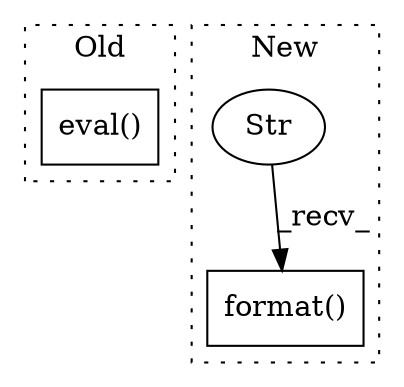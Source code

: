 digraph G {
subgraph cluster0 {
1 [label="eval()" a="75" s="7600" l="14" shape="box"];
label = "Old";
style="dotted";
}
subgraph cluster1 {
2 [label="format()" a="75" s="7525" l="126" shape="box"];
3 [label="Str" a="66" s="7525" l="56" shape="ellipse"];
label = "New";
style="dotted";
}
3 -> 2 [label="_recv_"];
}